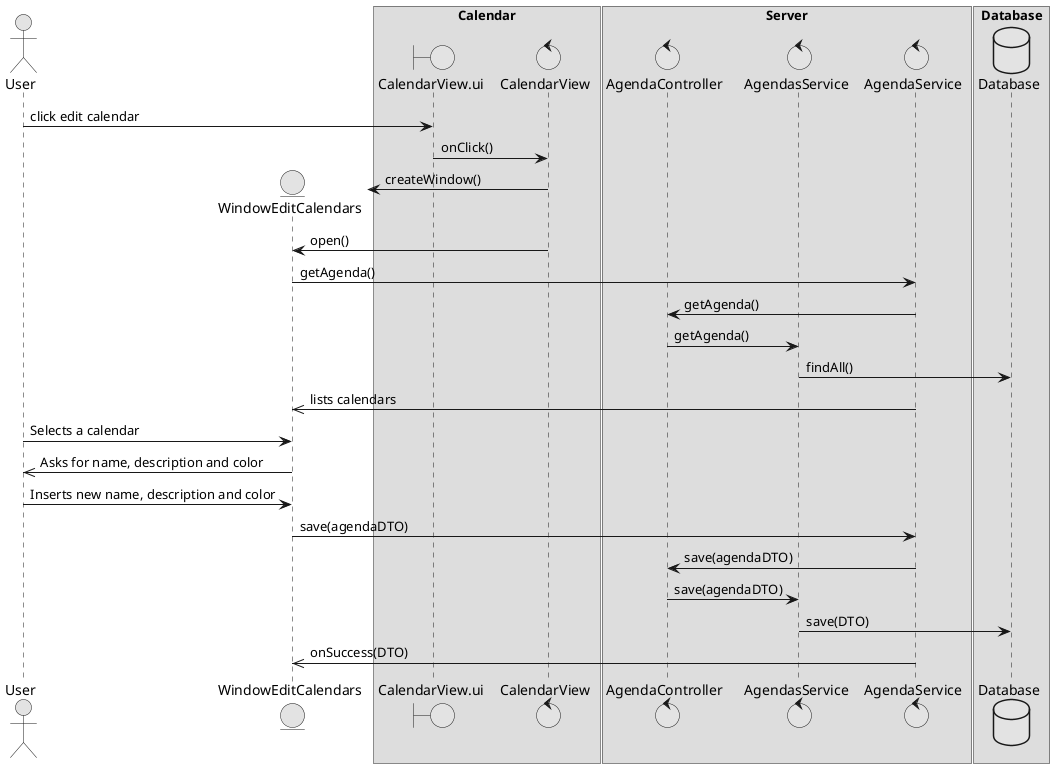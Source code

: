 @startuml  design2
skinparam handwritten false
skinparam monochrome true
skinparam packageStyle rect
skinparam defaultFontName FG Virgil
skinparam shadowing false

actor User
boundary CalendarView.ui
control CalendarView
entity WindowEditCalendars
control AgendaService
control AgendaController
control AgendasService
database Database

box "Calendar"
participant CalendarView.ui
participant CalendarView
end box

box "Server"
participant AgendaController
participant AgendasService
participant AgendaService
end box

box "Database"
participant Database
end box

User -> CalendarView.ui : click edit calendar
CalendarView.ui -> CalendarView : onClick()
create WindowEditCalendars
CalendarView -> WindowEditCalendars : createWindow()
CalendarView -> WindowEditCalendars : open()
WindowEditCalendars -> AgendaService : getAgenda()
AgendaService -> AgendaController : getAgenda()
AgendaController -> AgendasService : getAgenda()
AgendasService -> Database : findAll()
AgendaService ->> WindowEditCalendars : lists calendars
User -> WindowEditCalendars : Selects a calendar
WindowEditCalendars ->> User : Asks for name, description and color
User -> WindowEditCalendars : Inserts new name, description and color
WindowEditCalendars -> AgendaService : save(agendaDTO)
AgendaService -> AgendaController : save(agendaDTO)
AgendaController -> AgendasService : save(agendaDTO)
AgendasService -> Database : save(DTO)
AgendaService ->> WindowEditCalendars : onSuccess(DTO)

@enduml
